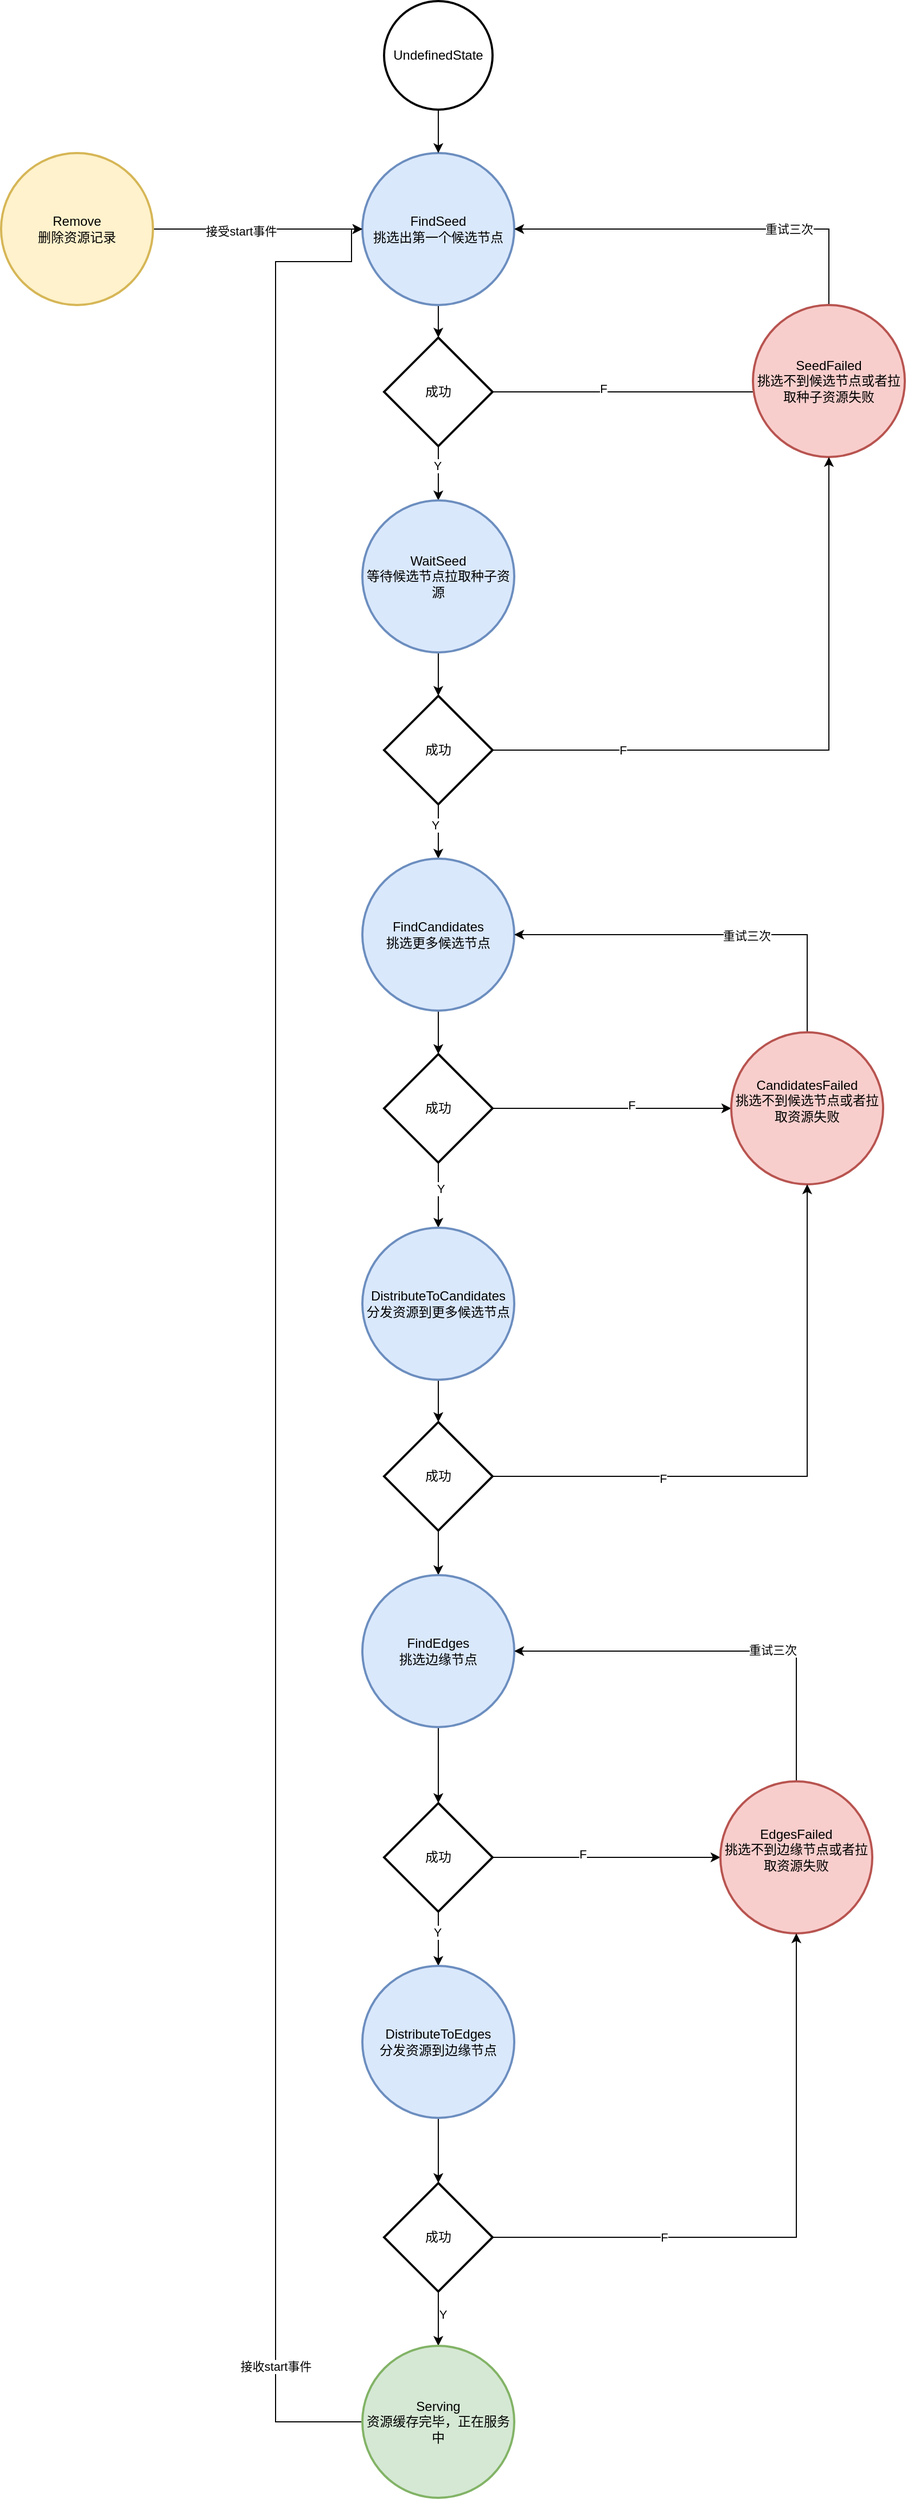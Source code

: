 <mxfile version="21.1.1" type="github">
  <diagram name="第 1 页" id="QHH_X7q2ztNWC-sLg0Y3">
    <mxGraphModel dx="2120" dy="1902" grid="1" gridSize="10" guides="1" tooltips="1" connect="1" arrows="1" fold="1" page="1" pageScale="1" pageWidth="827" pageHeight="1169" math="0" shadow="0">
      <root>
        <mxCell id="0" />
        <mxCell id="1" parent="0" />
        <mxCell id="dh0dQZZecO0bPqkRILVr-4" style="edgeStyle=orthogonalEdgeStyle;rounded=0;orthogonalLoop=1;jettySize=auto;html=1;exitX=0.5;exitY=1;exitDx=0;exitDy=0;exitPerimeter=0;entryX=0.5;entryY=0;entryDx=0;entryDy=0;entryPerimeter=0;" edge="1" parent="1" source="S5eZa1ermERS1K-_M2My-1" target="dh0dQZZecO0bPqkRILVr-3">
          <mxGeometry relative="1" as="geometry" />
        </mxCell>
        <mxCell id="S5eZa1ermERS1K-_M2My-1" value="FindSeed&lt;br&gt;挑选出第一个候选节点" style="strokeWidth=2;html=1;shape=mxgraph.flowchart.start_2;whiteSpace=wrap;fillColor=#dae8fc;strokeColor=#6c8ebf;" parent="1" vertex="1">
          <mxGeometry x="-220" y="-100" width="140" height="140" as="geometry" />
        </mxCell>
        <mxCell id="dh0dQZZecO0bPqkRILVr-2" style="edgeStyle=orthogonalEdgeStyle;rounded=0;orthogonalLoop=1;jettySize=auto;html=1;" edge="1" parent="1" source="dh0dQZZecO0bPqkRILVr-1" target="S5eZa1ermERS1K-_M2My-1">
          <mxGeometry relative="1" as="geometry" />
        </mxCell>
        <mxCell id="dh0dQZZecO0bPqkRILVr-1" value="UndefinedState" style="strokeWidth=2;html=1;shape=mxgraph.flowchart.start_2;whiteSpace=wrap;" vertex="1" parent="1">
          <mxGeometry x="-200" y="-240" width="100" height="100" as="geometry" />
        </mxCell>
        <mxCell id="dh0dQZZecO0bPqkRILVr-8" style="edgeStyle=orthogonalEdgeStyle;rounded=0;orthogonalLoop=1;jettySize=auto;html=1;exitX=1;exitY=0.5;exitDx=0;exitDy=0;exitPerimeter=0;entryX=0.071;entryY=0.571;entryDx=0;entryDy=0;entryPerimeter=0;" edge="1" parent="1" source="dh0dQZZecO0bPqkRILVr-3" target="dh0dQZZecO0bPqkRILVr-7">
          <mxGeometry relative="1" as="geometry" />
        </mxCell>
        <mxCell id="dh0dQZZecO0bPqkRILVr-9" value="F" style="edgeLabel;html=1;align=center;verticalAlign=middle;resizable=0;points=[];" vertex="1" connectable="0" parent="dh0dQZZecO0bPqkRILVr-8">
          <mxGeometry x="-0.154" y="3" relative="1" as="geometry">
            <mxPoint x="-4" as="offset" />
          </mxGeometry>
        </mxCell>
        <mxCell id="dh0dQZZecO0bPqkRILVr-13" style="edgeStyle=orthogonalEdgeStyle;rounded=0;orthogonalLoop=1;jettySize=auto;html=1;exitX=0.5;exitY=1;exitDx=0;exitDy=0;exitPerimeter=0;" edge="1" parent="1" source="dh0dQZZecO0bPqkRILVr-3" target="dh0dQZZecO0bPqkRILVr-12">
          <mxGeometry relative="1" as="geometry" />
        </mxCell>
        <mxCell id="dh0dQZZecO0bPqkRILVr-14" value="Y" style="edgeLabel;html=1;align=center;verticalAlign=middle;resizable=0;points=[];" vertex="1" connectable="0" parent="dh0dQZZecO0bPqkRILVr-13">
          <mxGeometry x="-0.3" y="-1" relative="1" as="geometry">
            <mxPoint as="offset" />
          </mxGeometry>
        </mxCell>
        <mxCell id="dh0dQZZecO0bPqkRILVr-3" value="成功" style="strokeWidth=2;html=1;shape=mxgraph.flowchart.decision;whiteSpace=wrap;" vertex="1" parent="1">
          <mxGeometry x="-200" y="70" width="100" height="100" as="geometry" />
        </mxCell>
        <mxCell id="dh0dQZZecO0bPqkRILVr-10" style="edgeStyle=orthogonalEdgeStyle;rounded=0;orthogonalLoop=1;jettySize=auto;html=1;exitX=0.5;exitY=0;exitDx=0;exitDy=0;exitPerimeter=0;entryX=1;entryY=0.5;entryDx=0;entryDy=0;entryPerimeter=0;" edge="1" parent="1" source="dh0dQZZecO0bPqkRILVr-7" target="S5eZa1ermERS1K-_M2My-1">
          <mxGeometry relative="1" as="geometry" />
        </mxCell>
        <mxCell id="dh0dQZZecO0bPqkRILVr-11" value="重试三次" style="edgeLabel;html=1;align=center;verticalAlign=middle;resizable=0;points=[];" vertex="1" connectable="0" parent="dh0dQZZecO0bPqkRILVr-10">
          <mxGeometry x="-0.405" relative="1" as="geometry">
            <mxPoint as="offset" />
          </mxGeometry>
        </mxCell>
        <mxCell id="dh0dQZZecO0bPqkRILVr-7" value="SeedFailed&lt;br&gt;挑选不到候选节点或者拉取种子资源失败" style="strokeWidth=2;html=1;shape=mxgraph.flowchart.start_2;whiteSpace=wrap;fillColor=#f8cecc;strokeColor=#b85450;" vertex="1" parent="1">
          <mxGeometry x="140" y="40" width="140" height="140" as="geometry" />
        </mxCell>
        <mxCell id="dh0dQZZecO0bPqkRILVr-16" style="edgeStyle=orthogonalEdgeStyle;rounded=0;orthogonalLoop=1;jettySize=auto;html=1;exitX=0.5;exitY=1;exitDx=0;exitDy=0;exitPerimeter=0;" edge="1" parent="1" source="dh0dQZZecO0bPqkRILVr-12" target="dh0dQZZecO0bPqkRILVr-15">
          <mxGeometry relative="1" as="geometry" />
        </mxCell>
        <mxCell id="dh0dQZZecO0bPqkRILVr-12" value="WaitSeed&lt;br&gt;等待候选节点拉取种子资源" style="strokeWidth=2;html=1;shape=mxgraph.flowchart.start_2;whiteSpace=wrap;fillColor=#dae8fc;strokeColor=#6c8ebf;" vertex="1" parent="1">
          <mxGeometry x="-220" y="220" width="140" height="140" as="geometry" />
        </mxCell>
        <mxCell id="dh0dQZZecO0bPqkRILVr-17" style="edgeStyle=orthogonalEdgeStyle;rounded=0;orthogonalLoop=1;jettySize=auto;html=1;exitX=1;exitY=0.5;exitDx=0;exitDy=0;exitPerimeter=0;entryX=0.5;entryY=1;entryDx=0;entryDy=0;entryPerimeter=0;" edge="1" parent="1" source="dh0dQZZecO0bPqkRILVr-15" target="dh0dQZZecO0bPqkRILVr-7">
          <mxGeometry relative="1" as="geometry" />
        </mxCell>
        <mxCell id="dh0dQZZecO0bPqkRILVr-18" value="F" style="edgeLabel;html=1;align=center;verticalAlign=middle;resizable=0;points=[];" vertex="1" connectable="0" parent="dh0dQZZecO0bPqkRILVr-17">
          <mxGeometry x="-0.588" relative="1" as="geometry">
            <mxPoint as="offset" />
          </mxGeometry>
        </mxCell>
        <mxCell id="dh0dQZZecO0bPqkRILVr-20" style="edgeStyle=orthogonalEdgeStyle;rounded=0;orthogonalLoop=1;jettySize=auto;html=1;exitX=0.5;exitY=1;exitDx=0;exitDy=0;exitPerimeter=0;" edge="1" parent="1" source="dh0dQZZecO0bPqkRILVr-15" target="dh0dQZZecO0bPqkRILVr-19">
          <mxGeometry relative="1" as="geometry" />
        </mxCell>
        <mxCell id="dh0dQZZecO0bPqkRILVr-21" value="Y" style="edgeLabel;html=1;align=center;verticalAlign=middle;resizable=0;points=[];" vertex="1" connectable="0" parent="dh0dQZZecO0bPqkRILVr-20">
          <mxGeometry x="-0.257" y="-3" relative="1" as="geometry">
            <mxPoint as="offset" />
          </mxGeometry>
        </mxCell>
        <mxCell id="dh0dQZZecO0bPqkRILVr-15" value="成功" style="strokeWidth=2;html=1;shape=mxgraph.flowchart.decision;whiteSpace=wrap;" vertex="1" parent="1">
          <mxGeometry x="-200" y="400" width="100" height="100" as="geometry" />
        </mxCell>
        <mxCell id="dh0dQZZecO0bPqkRILVr-23" style="edgeStyle=orthogonalEdgeStyle;rounded=0;orthogonalLoop=1;jettySize=auto;html=1;exitX=0.5;exitY=1;exitDx=0;exitDy=0;exitPerimeter=0;" edge="1" parent="1" source="dh0dQZZecO0bPqkRILVr-19" target="dh0dQZZecO0bPqkRILVr-22">
          <mxGeometry relative="1" as="geometry" />
        </mxCell>
        <mxCell id="dh0dQZZecO0bPqkRILVr-19" value="FindCandidates&lt;br&gt;挑选更多候选节点" style="strokeWidth=2;html=1;shape=mxgraph.flowchart.start_2;whiteSpace=wrap;fillColor=#dae8fc;strokeColor=#6c8ebf;" vertex="1" parent="1">
          <mxGeometry x="-220" y="550" width="140" height="140" as="geometry" />
        </mxCell>
        <mxCell id="dh0dQZZecO0bPqkRILVr-25" style="edgeStyle=orthogonalEdgeStyle;rounded=0;orthogonalLoop=1;jettySize=auto;html=1;entryX=0;entryY=0.5;entryDx=0;entryDy=0;entryPerimeter=0;" edge="1" parent="1" source="dh0dQZZecO0bPqkRILVr-22" target="dh0dQZZecO0bPqkRILVr-24">
          <mxGeometry relative="1" as="geometry" />
        </mxCell>
        <mxCell id="dh0dQZZecO0bPqkRILVr-26" value="F" style="edgeLabel;html=1;align=center;verticalAlign=middle;resizable=0;points=[];" vertex="1" connectable="0" parent="dh0dQZZecO0bPqkRILVr-25">
          <mxGeometry x="0.162" y="3" relative="1" as="geometry">
            <mxPoint as="offset" />
          </mxGeometry>
        </mxCell>
        <mxCell id="dh0dQZZecO0bPqkRILVr-30" style="edgeStyle=orthogonalEdgeStyle;rounded=0;orthogonalLoop=1;jettySize=auto;html=1;exitX=0.5;exitY=1;exitDx=0;exitDy=0;exitPerimeter=0;" edge="1" parent="1" source="dh0dQZZecO0bPqkRILVr-22" target="dh0dQZZecO0bPqkRILVr-29">
          <mxGeometry relative="1" as="geometry" />
        </mxCell>
        <mxCell id="dh0dQZZecO0bPqkRILVr-31" value="Y" style="edgeLabel;html=1;align=center;verticalAlign=middle;resizable=0;points=[];" vertex="1" connectable="0" parent="dh0dQZZecO0bPqkRILVr-30">
          <mxGeometry x="-0.22" y="2" relative="1" as="geometry">
            <mxPoint as="offset" />
          </mxGeometry>
        </mxCell>
        <mxCell id="dh0dQZZecO0bPqkRILVr-22" value="成功" style="strokeWidth=2;html=1;shape=mxgraph.flowchart.decision;whiteSpace=wrap;" vertex="1" parent="1">
          <mxGeometry x="-200" y="730" width="100" height="100" as="geometry" />
        </mxCell>
        <mxCell id="dh0dQZZecO0bPqkRILVr-27" style="edgeStyle=orthogonalEdgeStyle;rounded=0;orthogonalLoop=1;jettySize=auto;html=1;exitX=0.5;exitY=0;exitDx=0;exitDy=0;exitPerimeter=0;entryX=1;entryY=0.5;entryDx=0;entryDy=0;entryPerimeter=0;" edge="1" parent="1" source="dh0dQZZecO0bPqkRILVr-24" target="dh0dQZZecO0bPqkRILVr-19">
          <mxGeometry relative="1" as="geometry" />
        </mxCell>
        <mxCell id="dh0dQZZecO0bPqkRILVr-28" value="重试三次" style="edgeLabel;html=1;align=center;verticalAlign=middle;resizable=0;points=[];" vertex="1" connectable="0" parent="dh0dQZZecO0bPqkRILVr-27">
          <mxGeometry x="-0.187" y="1" relative="1" as="geometry">
            <mxPoint as="offset" />
          </mxGeometry>
        </mxCell>
        <mxCell id="dh0dQZZecO0bPqkRILVr-24" value="CandidatesFailed&lt;br&gt;&lt;div&gt;挑选不到候选节点或者拉取资源失败&lt;/div&gt;&lt;div&gt;&lt;br&gt;&lt;/div&gt;" style="strokeWidth=2;html=1;shape=mxgraph.flowchart.start_2;whiteSpace=wrap;fillColor=#f8cecc;strokeColor=#b85450;" vertex="1" parent="1">
          <mxGeometry x="120" y="710" width="140" height="140" as="geometry" />
        </mxCell>
        <mxCell id="dh0dQZZecO0bPqkRILVr-33" style="edgeStyle=orthogonalEdgeStyle;rounded=0;orthogonalLoop=1;jettySize=auto;html=1;exitX=0.5;exitY=1;exitDx=0;exitDy=0;exitPerimeter=0;" edge="1" parent="1" source="dh0dQZZecO0bPqkRILVr-29" target="dh0dQZZecO0bPqkRILVr-32">
          <mxGeometry relative="1" as="geometry" />
        </mxCell>
        <mxCell id="dh0dQZZecO0bPqkRILVr-29" value="DistributeToCandidates&lt;br&gt;分发资源到更多候选节点" style="strokeWidth=2;html=1;shape=mxgraph.flowchart.start_2;whiteSpace=wrap;fillColor=#dae8fc;strokeColor=#6c8ebf;" vertex="1" parent="1">
          <mxGeometry x="-220" y="890" width="140" height="140" as="geometry" />
        </mxCell>
        <mxCell id="dh0dQZZecO0bPqkRILVr-34" style="edgeStyle=orthogonalEdgeStyle;rounded=0;orthogonalLoop=1;jettySize=auto;html=1;exitX=1;exitY=0.5;exitDx=0;exitDy=0;exitPerimeter=0;entryX=0.5;entryY=1;entryDx=0;entryDy=0;entryPerimeter=0;" edge="1" parent="1" source="dh0dQZZecO0bPqkRILVr-32" target="dh0dQZZecO0bPqkRILVr-24">
          <mxGeometry relative="1" as="geometry" />
        </mxCell>
        <mxCell id="dh0dQZZecO0bPqkRILVr-35" value="F" style="edgeLabel;html=1;align=center;verticalAlign=middle;resizable=0;points=[];" vertex="1" connectable="0" parent="dh0dQZZecO0bPqkRILVr-34">
          <mxGeometry x="-0.438" y="-2" relative="1" as="geometry">
            <mxPoint as="offset" />
          </mxGeometry>
        </mxCell>
        <mxCell id="dh0dQZZecO0bPqkRILVr-37" style="edgeStyle=orthogonalEdgeStyle;rounded=0;orthogonalLoop=1;jettySize=auto;html=1;exitX=0.5;exitY=1;exitDx=0;exitDy=0;exitPerimeter=0;" edge="1" parent="1" source="dh0dQZZecO0bPqkRILVr-32" target="dh0dQZZecO0bPqkRILVr-36">
          <mxGeometry relative="1" as="geometry" />
        </mxCell>
        <mxCell id="dh0dQZZecO0bPqkRILVr-32" value="成功" style="strokeWidth=2;html=1;shape=mxgraph.flowchart.decision;whiteSpace=wrap;" vertex="1" parent="1">
          <mxGeometry x="-200" y="1069" width="100" height="100" as="geometry" />
        </mxCell>
        <mxCell id="dh0dQZZecO0bPqkRILVr-39" style="edgeStyle=orthogonalEdgeStyle;rounded=0;orthogonalLoop=1;jettySize=auto;html=1;exitX=0.5;exitY=1;exitDx=0;exitDy=0;exitPerimeter=0;" edge="1" parent="1" source="dh0dQZZecO0bPqkRILVr-36" target="dh0dQZZecO0bPqkRILVr-38">
          <mxGeometry relative="1" as="geometry" />
        </mxCell>
        <mxCell id="dh0dQZZecO0bPqkRILVr-36" value="FindEdges&lt;br&gt;挑选边缘节点" style="strokeWidth=2;html=1;shape=mxgraph.flowchart.start_2;whiteSpace=wrap;fillColor=#dae8fc;strokeColor=#6c8ebf;" vertex="1" parent="1">
          <mxGeometry x="-220" y="1210" width="140" height="140" as="geometry" />
        </mxCell>
        <mxCell id="dh0dQZZecO0bPqkRILVr-41" style="edgeStyle=orthogonalEdgeStyle;rounded=0;orthogonalLoop=1;jettySize=auto;html=1;exitX=1;exitY=0.5;exitDx=0;exitDy=0;exitPerimeter=0;" edge="1" parent="1" source="dh0dQZZecO0bPqkRILVr-38" target="dh0dQZZecO0bPqkRILVr-40">
          <mxGeometry relative="1" as="geometry" />
        </mxCell>
        <mxCell id="dh0dQZZecO0bPqkRILVr-44" value="F" style="edgeLabel;html=1;align=center;verticalAlign=middle;resizable=0;points=[];" vertex="1" connectable="0" parent="dh0dQZZecO0bPqkRILVr-41">
          <mxGeometry x="-0.208" y="3" relative="1" as="geometry">
            <mxPoint as="offset" />
          </mxGeometry>
        </mxCell>
        <mxCell id="dh0dQZZecO0bPqkRILVr-46" style="edgeStyle=orthogonalEdgeStyle;rounded=0;orthogonalLoop=1;jettySize=auto;html=1;exitX=0.5;exitY=1;exitDx=0;exitDy=0;exitPerimeter=0;" edge="1" parent="1" source="dh0dQZZecO0bPqkRILVr-38" target="dh0dQZZecO0bPqkRILVr-45">
          <mxGeometry relative="1" as="geometry" />
        </mxCell>
        <mxCell id="dh0dQZZecO0bPqkRILVr-47" value="Y" style="edgeLabel;html=1;align=center;verticalAlign=middle;resizable=0;points=[];" vertex="1" connectable="0" parent="dh0dQZZecO0bPqkRILVr-46">
          <mxGeometry x="-0.267" y="-1" relative="1" as="geometry">
            <mxPoint as="offset" />
          </mxGeometry>
        </mxCell>
        <mxCell id="dh0dQZZecO0bPqkRILVr-38" value="成功" style="strokeWidth=2;html=1;shape=mxgraph.flowchart.decision;whiteSpace=wrap;" vertex="1" parent="1">
          <mxGeometry x="-200" y="1420" width="100" height="100" as="geometry" />
        </mxCell>
        <mxCell id="dh0dQZZecO0bPqkRILVr-42" style="edgeStyle=orthogonalEdgeStyle;rounded=0;orthogonalLoop=1;jettySize=auto;html=1;exitX=0.5;exitY=0;exitDx=0;exitDy=0;exitPerimeter=0;entryX=1;entryY=0.5;entryDx=0;entryDy=0;entryPerimeter=0;" edge="1" parent="1" source="dh0dQZZecO0bPqkRILVr-40" target="dh0dQZZecO0bPqkRILVr-36">
          <mxGeometry relative="1" as="geometry" />
        </mxCell>
        <mxCell id="dh0dQZZecO0bPqkRILVr-43" value="重试三次" style="edgeLabel;html=1;align=center;verticalAlign=middle;resizable=0;points=[];" vertex="1" connectable="0" parent="dh0dQZZecO0bPqkRILVr-42">
          <mxGeometry x="-0.251" y="-1" relative="1" as="geometry">
            <mxPoint as="offset" />
          </mxGeometry>
        </mxCell>
        <mxCell id="dh0dQZZecO0bPqkRILVr-40" value="EdgesFailed&lt;br&gt;&lt;div&gt;挑选不到边缘节点或者拉取资源失败&lt;/div&gt;&lt;div&gt;&lt;br&gt;&lt;/div&gt;" style="strokeWidth=2;html=1;shape=mxgraph.flowchart.start_2;whiteSpace=wrap;fillColor=#f8cecc;strokeColor=#b85450;" vertex="1" parent="1">
          <mxGeometry x="110" y="1400" width="140" height="140" as="geometry" />
        </mxCell>
        <mxCell id="dh0dQZZecO0bPqkRILVr-49" style="edgeStyle=orthogonalEdgeStyle;rounded=0;orthogonalLoop=1;jettySize=auto;html=1;exitX=0.5;exitY=1;exitDx=0;exitDy=0;exitPerimeter=0;" edge="1" parent="1" source="dh0dQZZecO0bPqkRILVr-45" target="dh0dQZZecO0bPqkRILVr-48">
          <mxGeometry relative="1" as="geometry" />
        </mxCell>
        <mxCell id="dh0dQZZecO0bPqkRILVr-45" value="DistributeToEdges&lt;br&gt;分发资源到边缘节点" style="strokeWidth=2;html=1;shape=mxgraph.flowchart.start_2;whiteSpace=wrap;fillColor=#dae8fc;strokeColor=#6c8ebf;" vertex="1" parent="1">
          <mxGeometry x="-220" y="1570" width="140" height="140" as="geometry" />
        </mxCell>
        <mxCell id="dh0dQZZecO0bPqkRILVr-50" style="edgeStyle=orthogonalEdgeStyle;rounded=0;orthogonalLoop=1;jettySize=auto;html=1;exitX=1;exitY=0.5;exitDx=0;exitDy=0;exitPerimeter=0;" edge="1" parent="1" source="dh0dQZZecO0bPqkRILVr-48" target="dh0dQZZecO0bPqkRILVr-40">
          <mxGeometry relative="1" as="geometry" />
        </mxCell>
        <mxCell id="dh0dQZZecO0bPqkRILVr-51" value="F" style="edgeLabel;html=1;align=center;verticalAlign=middle;resizable=0;points=[];" vertex="1" connectable="0" parent="dh0dQZZecO0bPqkRILVr-50">
          <mxGeometry x="-0.438" relative="1" as="geometry">
            <mxPoint as="offset" />
          </mxGeometry>
        </mxCell>
        <mxCell id="dh0dQZZecO0bPqkRILVr-53" style="edgeStyle=orthogonalEdgeStyle;rounded=0;orthogonalLoop=1;jettySize=auto;html=1;exitX=0.5;exitY=1;exitDx=0;exitDy=0;exitPerimeter=0;" edge="1" parent="1" source="dh0dQZZecO0bPqkRILVr-48" target="dh0dQZZecO0bPqkRILVr-52">
          <mxGeometry relative="1" as="geometry" />
        </mxCell>
        <mxCell id="dh0dQZZecO0bPqkRILVr-54" value="Y" style="edgeLabel;html=1;align=center;verticalAlign=middle;resizable=0;points=[];" vertex="1" connectable="0" parent="dh0dQZZecO0bPqkRILVr-53">
          <mxGeometry x="-0.165" y="4" relative="1" as="geometry">
            <mxPoint as="offset" />
          </mxGeometry>
        </mxCell>
        <mxCell id="dh0dQZZecO0bPqkRILVr-48" value="成功" style="strokeWidth=2;html=1;shape=mxgraph.flowchart.decision;whiteSpace=wrap;" vertex="1" parent="1">
          <mxGeometry x="-200" y="1770" width="100" height="100" as="geometry" />
        </mxCell>
        <mxCell id="dh0dQZZecO0bPqkRILVr-63" style="edgeStyle=orthogonalEdgeStyle;rounded=0;orthogonalLoop=1;jettySize=auto;html=1;exitX=0;exitY=0.5;exitDx=0;exitDy=0;exitPerimeter=0;entryX=0;entryY=0.5;entryDx=0;entryDy=0;entryPerimeter=0;" edge="1" parent="1" source="dh0dQZZecO0bPqkRILVr-52" target="S5eZa1ermERS1K-_M2My-1">
          <mxGeometry relative="1" as="geometry">
            <Array as="points">
              <mxPoint x="-300" y="1990" />
              <mxPoint x="-300" />
              <mxPoint x="-230" />
            </Array>
          </mxGeometry>
        </mxCell>
        <mxCell id="dh0dQZZecO0bPqkRILVr-64" value="接收start事件" style="edgeLabel;html=1;align=center;verticalAlign=middle;resizable=0;points=[];" vertex="1" connectable="0" parent="dh0dQZZecO0bPqkRILVr-63">
          <mxGeometry x="-0.892" relative="1" as="geometry">
            <mxPoint y="-14" as="offset" />
          </mxGeometry>
        </mxCell>
        <mxCell id="dh0dQZZecO0bPqkRILVr-52" value="Serving&lt;br&gt;资源缓存完毕，正在服务中" style="strokeWidth=2;html=1;shape=mxgraph.flowchart.start_2;whiteSpace=wrap;fillColor=#d5e8d4;strokeColor=#82b366;" vertex="1" parent="1">
          <mxGeometry x="-220" y="1920" width="140" height="140" as="geometry" />
        </mxCell>
        <mxCell id="dh0dQZZecO0bPqkRILVr-60" style="edgeStyle=orthogonalEdgeStyle;rounded=0;orthogonalLoop=1;jettySize=auto;html=1;exitX=1;exitY=0.5;exitDx=0;exitDy=0;exitPerimeter=0;entryX=0;entryY=0.5;entryDx=0;entryDy=0;entryPerimeter=0;" edge="1" parent="1" source="dh0dQZZecO0bPqkRILVr-59" target="S5eZa1ermERS1K-_M2My-1">
          <mxGeometry relative="1" as="geometry">
            <Array as="points">
              <mxPoint x="-280" y="-30" />
              <mxPoint x="-280" y="-30" />
            </Array>
          </mxGeometry>
        </mxCell>
        <mxCell id="dh0dQZZecO0bPqkRILVr-61" value="接受start事件" style="edgeLabel;html=1;align=center;verticalAlign=middle;resizable=0;points=[];" vertex="1" connectable="0" parent="dh0dQZZecO0bPqkRILVr-60">
          <mxGeometry x="-0.167" y="-2" relative="1" as="geometry">
            <mxPoint as="offset" />
          </mxGeometry>
        </mxCell>
        <mxCell id="dh0dQZZecO0bPqkRILVr-59" value="Remove&lt;br&gt;删除资源记录" style="strokeWidth=2;html=1;shape=mxgraph.flowchart.start_2;whiteSpace=wrap;fillColor=#fff2cc;strokeColor=#d6b656;" vertex="1" parent="1">
          <mxGeometry x="-553" y="-100" width="140" height="140" as="geometry" />
        </mxCell>
      </root>
    </mxGraphModel>
  </diagram>
</mxfile>
